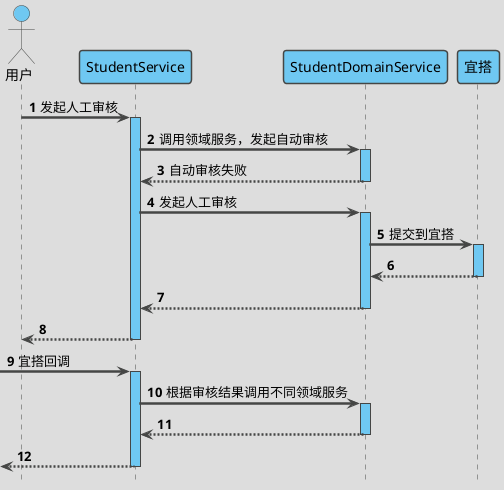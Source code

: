 @startuml
'https://plantuml.com/sequence-diagram

'隐藏脚注
hide footbox
autoActivate on

'使用 toy 主题
!theme toy

'编号
autonumber 1

'隐藏孤立的参与者
hide unlinked

'文字对齐，向左对齐
skinparam sequenceMessageAlign left

'箭头粗度
skinparam sequenceArrowThickness 2.5

' 皮肤
skinparam sequence {
    LifeLineBackgroundColor #6FC8F2
    ParticipantBackgroundColor #6FC8F2
    ParticipantFontColor black
    ActorBackgroundColor #6FC8F2
    ActorFontColor black
}

actor 用户 as actor
participant StudentService as StudentService
participant StudentDomainService as StudentDomainService
database StudentRepository as StudentRepository
participant 宜搭 as yidaGateway
participant AugeGateway as AugeGateway
participant UicGateway as UicGateway

actor -> StudentService : 发起人工审核

StudentService -> StudentDomainService : 调用领域服务，发起自动审核
return 自动审核失败

StudentService -> StudentDomainService : 发起人工审核

StudentDomainService -> yidaGateway : 提交到宜搭
return
return
return

-> StudentService : 宜搭回调
StudentService -> StudentDomainService : 根据审核结果调用不同领域服务
return
return



@enduml